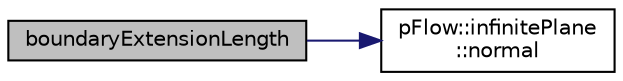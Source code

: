 digraph "boundaryExtensionLength"
{
 // LATEX_PDF_SIZE
  edge [fontname="Helvetica",fontsize="10",labelfontname="Helvetica",labelfontsize="10"];
  node [fontname="Helvetica",fontsize="10",shape=record];
  rankdir="LR";
  Node1 [label="boundaryExtensionLength",height=0.2,width=0.4,color="black", fillcolor="grey75", style="filled", fontcolor="black",tooltip="The extention length (in vector form) for the boundary as required by each boundary type."];
  Node1 -> Node2 [color="midnightblue",fontsize="10",style="solid",fontname="Helvetica"];
  Node2 [label="pFlow::infinitePlane\l::normal",height=0.2,width=0.4,color="black", fillcolor="white", style="filled",URL="$classpFlow_1_1infinitePlane.html#af6a316b3df6a0d9a704387ae39007746",tooltip=" "];
}

